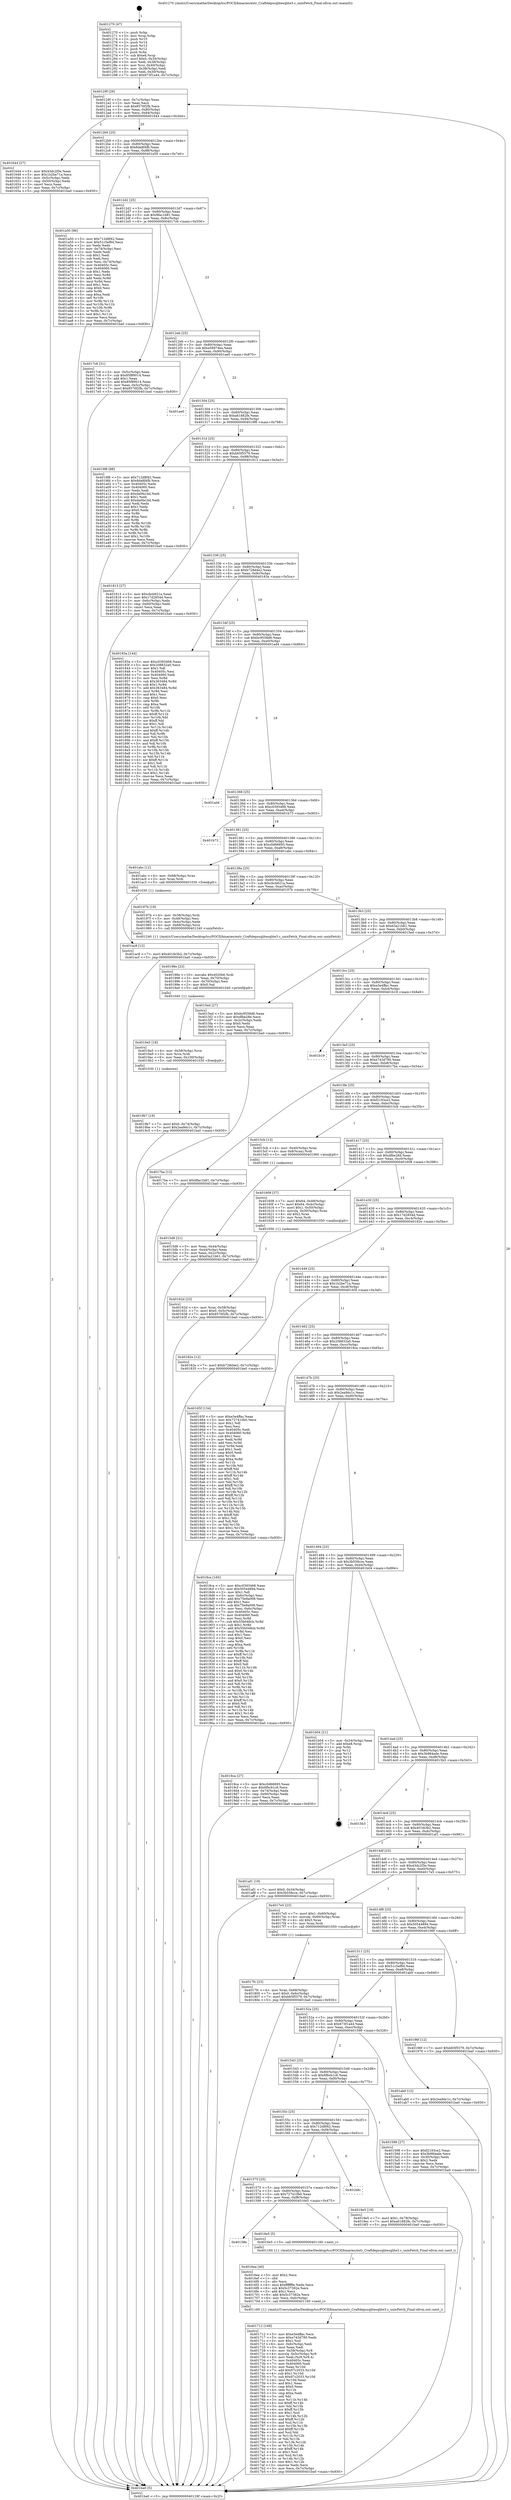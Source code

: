 digraph "0x401270" {
  label = "0x401270 (/mnt/c/Users/mathe/Desktop/tcc/POCII/binaries/extr_Craftdepssqlitesqlite3.c_unixFetch_Final-ollvm.out::main(0))"
  labelloc = "t"
  node[shape=record]

  Entry [label="",width=0.3,height=0.3,shape=circle,fillcolor=black,style=filled]
  "0x40129f" [label="{
     0x40129f [26]\l
     | [instrs]\l
     &nbsp;&nbsp;0x40129f \<+3\>: mov -0x7c(%rbp),%eax\l
     &nbsp;&nbsp;0x4012a2 \<+2\>: mov %eax,%ecx\l
     &nbsp;&nbsp;0x4012a4 \<+6\>: sub $0x8576f2fb,%ecx\l
     &nbsp;&nbsp;0x4012aa \<+3\>: mov %eax,-0x80(%rbp)\l
     &nbsp;&nbsp;0x4012ad \<+6\>: mov %ecx,-0x84(%rbp)\l
     &nbsp;&nbsp;0x4012b3 \<+6\>: je 0000000000401644 \<main+0x3d4\>\l
  }"]
  "0x401644" [label="{
     0x401644 [27]\l
     | [instrs]\l
     &nbsp;&nbsp;0x401644 \<+5\>: mov $0x43dc2f3e,%eax\l
     &nbsp;&nbsp;0x401649 \<+5\>: mov $0x1b2be71a,%ecx\l
     &nbsp;&nbsp;0x40164e \<+3\>: mov -0x5c(%rbp),%edx\l
     &nbsp;&nbsp;0x401651 \<+3\>: cmp -0x50(%rbp),%edx\l
     &nbsp;&nbsp;0x401654 \<+3\>: cmovl %ecx,%eax\l
     &nbsp;&nbsp;0x401657 \<+3\>: mov %eax,-0x7c(%rbp)\l
     &nbsp;&nbsp;0x40165a \<+5\>: jmp 0000000000401ba0 \<main+0x930\>\l
  }"]
  "0x4012b9" [label="{
     0x4012b9 [25]\l
     | [instrs]\l
     &nbsp;&nbsp;0x4012b9 \<+5\>: jmp 00000000004012be \<main+0x4e\>\l
     &nbsp;&nbsp;0x4012be \<+3\>: mov -0x80(%rbp),%eax\l
     &nbsp;&nbsp;0x4012c1 \<+5\>: sub $0x8da8f4fb,%eax\l
     &nbsp;&nbsp;0x4012c6 \<+6\>: mov %eax,-0x88(%rbp)\l
     &nbsp;&nbsp;0x4012cc \<+6\>: je 0000000000401a50 \<main+0x7e0\>\l
  }"]
  Exit [label="",width=0.3,height=0.3,shape=circle,fillcolor=black,style=filled,peripheries=2]
  "0x401a50" [label="{
     0x401a50 [96]\l
     | [instrs]\l
     &nbsp;&nbsp;0x401a50 \<+5\>: mov $0x712d8f42,%eax\l
     &nbsp;&nbsp;0x401a55 \<+5\>: mov $0x51c5ef84,%ecx\l
     &nbsp;&nbsp;0x401a5a \<+2\>: xor %edx,%edx\l
     &nbsp;&nbsp;0x401a5c \<+3\>: mov -0x74(%rbp),%esi\l
     &nbsp;&nbsp;0x401a5f \<+2\>: mov %edx,%edi\l
     &nbsp;&nbsp;0x401a61 \<+3\>: sub $0x1,%edi\l
     &nbsp;&nbsp;0x401a64 \<+2\>: sub %edi,%esi\l
     &nbsp;&nbsp;0x401a66 \<+3\>: mov %esi,-0x74(%rbp)\l
     &nbsp;&nbsp;0x401a69 \<+7\>: mov 0x40405c,%esi\l
     &nbsp;&nbsp;0x401a70 \<+7\>: mov 0x404060,%edi\l
     &nbsp;&nbsp;0x401a77 \<+3\>: sub $0x1,%edx\l
     &nbsp;&nbsp;0x401a7a \<+3\>: mov %esi,%r8d\l
     &nbsp;&nbsp;0x401a7d \<+3\>: add %edx,%r8d\l
     &nbsp;&nbsp;0x401a80 \<+4\>: imul %r8d,%esi\l
     &nbsp;&nbsp;0x401a84 \<+3\>: and $0x1,%esi\l
     &nbsp;&nbsp;0x401a87 \<+3\>: cmp $0x0,%esi\l
     &nbsp;&nbsp;0x401a8a \<+4\>: sete %r9b\l
     &nbsp;&nbsp;0x401a8e \<+3\>: cmp $0xa,%edi\l
     &nbsp;&nbsp;0x401a91 \<+4\>: setl %r10b\l
     &nbsp;&nbsp;0x401a95 \<+3\>: mov %r9b,%r11b\l
     &nbsp;&nbsp;0x401a98 \<+3\>: and %r10b,%r11b\l
     &nbsp;&nbsp;0x401a9b \<+3\>: xor %r10b,%r9b\l
     &nbsp;&nbsp;0x401a9e \<+3\>: or %r9b,%r11b\l
     &nbsp;&nbsp;0x401aa1 \<+4\>: test $0x1,%r11b\l
     &nbsp;&nbsp;0x401aa5 \<+3\>: cmovne %ecx,%eax\l
     &nbsp;&nbsp;0x401aa8 \<+3\>: mov %eax,-0x7c(%rbp)\l
     &nbsp;&nbsp;0x401aab \<+5\>: jmp 0000000000401ba0 \<main+0x930\>\l
  }"]
  "0x4012d2" [label="{
     0x4012d2 [25]\l
     | [instrs]\l
     &nbsp;&nbsp;0x4012d2 \<+5\>: jmp 00000000004012d7 \<main+0x67\>\l
     &nbsp;&nbsp;0x4012d7 \<+3\>: mov -0x80(%rbp),%eax\l
     &nbsp;&nbsp;0x4012da \<+5\>: sub $0x9fac1b81,%eax\l
     &nbsp;&nbsp;0x4012df \<+6\>: mov %eax,-0x8c(%rbp)\l
     &nbsp;&nbsp;0x4012e5 \<+6\>: je 00000000004017c6 \<main+0x556\>\l
  }"]
  "0x401ac8" [label="{
     0x401ac8 [12]\l
     | [instrs]\l
     &nbsp;&nbsp;0x401ac8 \<+7\>: movl $0x401fe3b2,-0x7c(%rbp)\l
     &nbsp;&nbsp;0x401acf \<+5\>: jmp 0000000000401ba0 \<main+0x930\>\l
  }"]
  "0x4017c6" [label="{
     0x4017c6 [31]\l
     | [instrs]\l
     &nbsp;&nbsp;0x4017c6 \<+3\>: mov -0x5c(%rbp),%eax\l
     &nbsp;&nbsp;0x4017c9 \<+5\>: sub $0x85f89014,%eax\l
     &nbsp;&nbsp;0x4017ce \<+3\>: add $0x1,%eax\l
     &nbsp;&nbsp;0x4017d1 \<+5\>: add $0x85f89014,%eax\l
     &nbsp;&nbsp;0x4017d6 \<+3\>: mov %eax,-0x5c(%rbp)\l
     &nbsp;&nbsp;0x4017d9 \<+7\>: movl $0x8576f2fb,-0x7c(%rbp)\l
     &nbsp;&nbsp;0x4017e0 \<+5\>: jmp 0000000000401ba0 \<main+0x930\>\l
  }"]
  "0x4012eb" [label="{
     0x4012eb [25]\l
     | [instrs]\l
     &nbsp;&nbsp;0x4012eb \<+5\>: jmp 00000000004012f0 \<main+0x80\>\l
     &nbsp;&nbsp;0x4012f0 \<+3\>: mov -0x80(%rbp),%eax\l
     &nbsp;&nbsp;0x4012f3 \<+5\>: sub $0xa58974ea,%eax\l
     &nbsp;&nbsp;0x4012f8 \<+6\>: mov %eax,-0x90(%rbp)\l
     &nbsp;&nbsp;0x4012fe \<+6\>: je 0000000000401ae0 \<main+0x870\>\l
  }"]
  "0x4019b7" [label="{
     0x4019b7 [19]\l
     | [instrs]\l
     &nbsp;&nbsp;0x4019b7 \<+7\>: movl $0x0,-0x74(%rbp)\l
     &nbsp;&nbsp;0x4019be \<+7\>: movl $0x2ea9dc1c,-0x7c(%rbp)\l
     &nbsp;&nbsp;0x4019c5 \<+5\>: jmp 0000000000401ba0 \<main+0x930\>\l
  }"]
  "0x401ae0" [label="{
     0x401ae0\l
  }", style=dashed]
  "0x401304" [label="{
     0x401304 [25]\l
     | [instrs]\l
     &nbsp;&nbsp;0x401304 \<+5\>: jmp 0000000000401309 \<main+0x99\>\l
     &nbsp;&nbsp;0x401309 \<+3\>: mov -0x80(%rbp),%eax\l
     &nbsp;&nbsp;0x40130c \<+5\>: sub $0xa61882fe,%eax\l
     &nbsp;&nbsp;0x401311 \<+6\>: mov %eax,-0x94(%rbp)\l
     &nbsp;&nbsp;0x401317 \<+6\>: je 00000000004019f8 \<main+0x788\>\l
  }"]
  "0x4019a5" [label="{
     0x4019a5 [18]\l
     | [instrs]\l
     &nbsp;&nbsp;0x4019a5 \<+4\>: mov -0x58(%rbp),%rcx\l
     &nbsp;&nbsp;0x4019a9 \<+3\>: mov %rcx,%rdi\l
     &nbsp;&nbsp;0x4019ac \<+6\>: mov %eax,-0x100(%rbp)\l
     &nbsp;&nbsp;0x4019b2 \<+5\>: call 0000000000401030 \<free@plt\>\l
     | [calls]\l
     &nbsp;&nbsp;0x401030 \{1\} (unknown)\l
  }"]
  "0x4019f8" [label="{
     0x4019f8 [88]\l
     | [instrs]\l
     &nbsp;&nbsp;0x4019f8 \<+5\>: mov $0x712d8f42,%eax\l
     &nbsp;&nbsp;0x4019fd \<+5\>: mov $0x8da8f4fb,%ecx\l
     &nbsp;&nbsp;0x401a02 \<+7\>: mov 0x40405c,%edx\l
     &nbsp;&nbsp;0x401a09 \<+7\>: mov 0x404060,%esi\l
     &nbsp;&nbsp;0x401a10 \<+2\>: mov %edx,%edi\l
     &nbsp;&nbsp;0x401a12 \<+6\>: sub $0xda0fa1bd,%edi\l
     &nbsp;&nbsp;0x401a18 \<+3\>: sub $0x1,%edi\l
     &nbsp;&nbsp;0x401a1b \<+6\>: add $0xda0fa1bd,%edi\l
     &nbsp;&nbsp;0x401a21 \<+3\>: imul %edi,%edx\l
     &nbsp;&nbsp;0x401a24 \<+3\>: and $0x1,%edx\l
     &nbsp;&nbsp;0x401a27 \<+3\>: cmp $0x0,%edx\l
     &nbsp;&nbsp;0x401a2a \<+4\>: sete %r8b\l
     &nbsp;&nbsp;0x401a2e \<+3\>: cmp $0xa,%esi\l
     &nbsp;&nbsp;0x401a31 \<+4\>: setl %r9b\l
     &nbsp;&nbsp;0x401a35 \<+3\>: mov %r8b,%r10b\l
     &nbsp;&nbsp;0x401a38 \<+3\>: and %r9b,%r10b\l
     &nbsp;&nbsp;0x401a3b \<+3\>: xor %r9b,%r8b\l
     &nbsp;&nbsp;0x401a3e \<+3\>: or %r8b,%r10b\l
     &nbsp;&nbsp;0x401a41 \<+4\>: test $0x1,%r10b\l
     &nbsp;&nbsp;0x401a45 \<+3\>: cmovne %ecx,%eax\l
     &nbsp;&nbsp;0x401a48 \<+3\>: mov %eax,-0x7c(%rbp)\l
     &nbsp;&nbsp;0x401a4b \<+5\>: jmp 0000000000401ba0 \<main+0x930\>\l
  }"]
  "0x40131d" [label="{
     0x40131d [25]\l
     | [instrs]\l
     &nbsp;&nbsp;0x40131d \<+5\>: jmp 0000000000401322 \<main+0xb2\>\l
     &nbsp;&nbsp;0x401322 \<+3\>: mov -0x80(%rbp),%eax\l
     &nbsp;&nbsp;0x401325 \<+5\>: sub $0xb65f5579,%eax\l
     &nbsp;&nbsp;0x40132a \<+6\>: mov %eax,-0x98(%rbp)\l
     &nbsp;&nbsp;0x401330 \<+6\>: je 0000000000401813 \<main+0x5a3\>\l
  }"]
  "0x40198e" [label="{
     0x40198e [23]\l
     | [instrs]\l
     &nbsp;&nbsp;0x40198e \<+10\>: movabs $0x4020b6,%rdi\l
     &nbsp;&nbsp;0x401998 \<+3\>: mov %eax,-0x70(%rbp)\l
     &nbsp;&nbsp;0x40199b \<+3\>: mov -0x70(%rbp),%esi\l
     &nbsp;&nbsp;0x40199e \<+2\>: mov $0x0,%al\l
     &nbsp;&nbsp;0x4019a0 \<+5\>: call 0000000000401040 \<printf@plt\>\l
     | [calls]\l
     &nbsp;&nbsp;0x401040 \{1\} (unknown)\l
  }"]
  "0x401813" [label="{
     0x401813 [27]\l
     | [instrs]\l
     &nbsp;&nbsp;0x401813 \<+5\>: mov $0xcbcb621a,%eax\l
     &nbsp;&nbsp;0x401818 \<+5\>: mov $0x17d2854d,%ecx\l
     &nbsp;&nbsp;0x40181d \<+3\>: mov -0x6c(%rbp),%edx\l
     &nbsp;&nbsp;0x401820 \<+3\>: cmp -0x60(%rbp),%edx\l
     &nbsp;&nbsp;0x401823 \<+3\>: cmovl %ecx,%eax\l
     &nbsp;&nbsp;0x401826 \<+3\>: mov %eax,-0x7c(%rbp)\l
     &nbsp;&nbsp;0x401829 \<+5\>: jmp 0000000000401ba0 \<main+0x930\>\l
  }"]
  "0x401336" [label="{
     0x401336 [25]\l
     | [instrs]\l
     &nbsp;&nbsp;0x401336 \<+5\>: jmp 000000000040133b \<main+0xcb\>\l
     &nbsp;&nbsp;0x40133b \<+3\>: mov -0x80(%rbp),%eax\l
     &nbsp;&nbsp;0x40133e \<+5\>: sub $0xb728d4e2,%eax\l
     &nbsp;&nbsp;0x401343 \<+6\>: mov %eax,-0x9c(%rbp)\l
     &nbsp;&nbsp;0x401349 \<+6\>: je 000000000040183a \<main+0x5ca\>\l
  }"]
  "0x4017fc" [label="{
     0x4017fc [23]\l
     | [instrs]\l
     &nbsp;&nbsp;0x4017fc \<+4\>: mov %rax,-0x68(%rbp)\l
     &nbsp;&nbsp;0x401800 \<+7\>: movl $0x0,-0x6c(%rbp)\l
     &nbsp;&nbsp;0x401807 \<+7\>: movl $0xb65f5579,-0x7c(%rbp)\l
     &nbsp;&nbsp;0x40180e \<+5\>: jmp 0000000000401ba0 \<main+0x930\>\l
  }"]
  "0x40183a" [label="{
     0x40183a [144]\l
     | [instrs]\l
     &nbsp;&nbsp;0x40183a \<+5\>: mov $0xc0393468,%eax\l
     &nbsp;&nbsp;0x40183f \<+5\>: mov $0x208832a0,%ecx\l
     &nbsp;&nbsp;0x401844 \<+2\>: mov $0x1,%dl\l
     &nbsp;&nbsp;0x401846 \<+7\>: mov 0x40405c,%esi\l
     &nbsp;&nbsp;0x40184d \<+7\>: mov 0x404060,%edi\l
     &nbsp;&nbsp;0x401854 \<+3\>: mov %esi,%r8d\l
     &nbsp;&nbsp;0x401857 \<+7\>: sub $0x363484,%r8d\l
     &nbsp;&nbsp;0x40185e \<+4\>: sub $0x1,%r8d\l
     &nbsp;&nbsp;0x401862 \<+7\>: add $0x363484,%r8d\l
     &nbsp;&nbsp;0x401869 \<+4\>: imul %r8d,%esi\l
     &nbsp;&nbsp;0x40186d \<+3\>: and $0x1,%esi\l
     &nbsp;&nbsp;0x401870 \<+3\>: cmp $0x0,%esi\l
     &nbsp;&nbsp;0x401873 \<+4\>: sete %r9b\l
     &nbsp;&nbsp;0x401877 \<+3\>: cmp $0xa,%edi\l
     &nbsp;&nbsp;0x40187a \<+4\>: setl %r10b\l
     &nbsp;&nbsp;0x40187e \<+3\>: mov %r9b,%r11b\l
     &nbsp;&nbsp;0x401881 \<+4\>: xor $0xff,%r11b\l
     &nbsp;&nbsp;0x401885 \<+3\>: mov %r10b,%bl\l
     &nbsp;&nbsp;0x401888 \<+3\>: xor $0xff,%bl\l
     &nbsp;&nbsp;0x40188b \<+3\>: xor $0x1,%dl\l
     &nbsp;&nbsp;0x40188e \<+3\>: mov %r11b,%r14b\l
     &nbsp;&nbsp;0x401891 \<+4\>: and $0xff,%r14b\l
     &nbsp;&nbsp;0x401895 \<+3\>: and %dl,%r9b\l
     &nbsp;&nbsp;0x401898 \<+3\>: mov %bl,%r15b\l
     &nbsp;&nbsp;0x40189b \<+4\>: and $0xff,%r15b\l
     &nbsp;&nbsp;0x40189f \<+3\>: and %dl,%r10b\l
     &nbsp;&nbsp;0x4018a2 \<+3\>: or %r9b,%r14b\l
     &nbsp;&nbsp;0x4018a5 \<+3\>: or %r10b,%r15b\l
     &nbsp;&nbsp;0x4018a8 \<+3\>: xor %r15b,%r14b\l
     &nbsp;&nbsp;0x4018ab \<+3\>: or %bl,%r11b\l
     &nbsp;&nbsp;0x4018ae \<+4\>: xor $0xff,%r11b\l
     &nbsp;&nbsp;0x4018b2 \<+3\>: or $0x1,%dl\l
     &nbsp;&nbsp;0x4018b5 \<+3\>: and %dl,%r11b\l
     &nbsp;&nbsp;0x4018b8 \<+3\>: or %r11b,%r14b\l
     &nbsp;&nbsp;0x4018bb \<+4\>: test $0x1,%r14b\l
     &nbsp;&nbsp;0x4018bf \<+3\>: cmovne %ecx,%eax\l
     &nbsp;&nbsp;0x4018c2 \<+3\>: mov %eax,-0x7c(%rbp)\l
     &nbsp;&nbsp;0x4018c5 \<+5\>: jmp 0000000000401ba0 \<main+0x930\>\l
  }"]
  "0x40134f" [label="{
     0x40134f [25]\l
     | [instrs]\l
     &nbsp;&nbsp;0x40134f \<+5\>: jmp 0000000000401354 \<main+0xe4\>\l
     &nbsp;&nbsp;0x401354 \<+3\>: mov -0x80(%rbp),%eax\l
     &nbsp;&nbsp;0x401357 \<+5\>: sub $0xbc9558d6,%eax\l
     &nbsp;&nbsp;0x40135c \<+6\>: mov %eax,-0xa0(%rbp)\l
     &nbsp;&nbsp;0x401362 \<+6\>: je 0000000000401ad4 \<main+0x864\>\l
  }"]
  "0x401712" [label="{
     0x401712 [168]\l
     | [instrs]\l
     &nbsp;&nbsp;0x401712 \<+5\>: mov $0xe3e4ffac,%ecx\l
     &nbsp;&nbsp;0x401717 \<+5\>: mov $0xe743d780,%edx\l
     &nbsp;&nbsp;0x40171c \<+3\>: mov $0x1,%sil\l
     &nbsp;&nbsp;0x40171f \<+6\>: mov -0xfc(%rbp),%edi\l
     &nbsp;&nbsp;0x401725 \<+3\>: imul %eax,%edi\l
     &nbsp;&nbsp;0x401728 \<+4\>: mov -0x58(%rbp),%r8\l
     &nbsp;&nbsp;0x40172c \<+4\>: movslq -0x5c(%rbp),%r9\l
     &nbsp;&nbsp;0x401730 \<+4\>: mov %edi,(%r8,%r9,4)\l
     &nbsp;&nbsp;0x401734 \<+7\>: mov 0x40405c,%eax\l
     &nbsp;&nbsp;0x40173b \<+7\>: mov 0x404060,%edi\l
     &nbsp;&nbsp;0x401742 \<+3\>: mov %eax,%r10d\l
     &nbsp;&nbsp;0x401745 \<+7\>: add $0x97c2033,%r10d\l
     &nbsp;&nbsp;0x40174c \<+4\>: sub $0x1,%r10d\l
     &nbsp;&nbsp;0x401750 \<+7\>: sub $0x97c2033,%r10d\l
     &nbsp;&nbsp;0x401757 \<+4\>: imul %r10d,%eax\l
     &nbsp;&nbsp;0x40175b \<+3\>: and $0x1,%eax\l
     &nbsp;&nbsp;0x40175e \<+3\>: cmp $0x0,%eax\l
     &nbsp;&nbsp;0x401761 \<+4\>: sete %r11b\l
     &nbsp;&nbsp;0x401765 \<+3\>: cmp $0xa,%edi\l
     &nbsp;&nbsp;0x401768 \<+3\>: setl %bl\l
     &nbsp;&nbsp;0x40176b \<+3\>: mov %r11b,%r14b\l
     &nbsp;&nbsp;0x40176e \<+4\>: xor $0xff,%r14b\l
     &nbsp;&nbsp;0x401772 \<+3\>: mov %bl,%r15b\l
     &nbsp;&nbsp;0x401775 \<+4\>: xor $0xff,%r15b\l
     &nbsp;&nbsp;0x401779 \<+4\>: xor $0x1,%sil\l
     &nbsp;&nbsp;0x40177d \<+3\>: mov %r14b,%r12b\l
     &nbsp;&nbsp;0x401780 \<+4\>: and $0xff,%r12b\l
     &nbsp;&nbsp;0x401784 \<+3\>: and %sil,%r11b\l
     &nbsp;&nbsp;0x401787 \<+3\>: mov %r15b,%r13b\l
     &nbsp;&nbsp;0x40178a \<+4\>: and $0xff,%r13b\l
     &nbsp;&nbsp;0x40178e \<+3\>: and %sil,%bl\l
     &nbsp;&nbsp;0x401791 \<+3\>: or %r11b,%r12b\l
     &nbsp;&nbsp;0x401794 \<+3\>: or %bl,%r13b\l
     &nbsp;&nbsp;0x401797 \<+3\>: xor %r13b,%r12b\l
     &nbsp;&nbsp;0x40179a \<+3\>: or %r15b,%r14b\l
     &nbsp;&nbsp;0x40179d \<+4\>: xor $0xff,%r14b\l
     &nbsp;&nbsp;0x4017a1 \<+4\>: or $0x1,%sil\l
     &nbsp;&nbsp;0x4017a5 \<+3\>: and %sil,%r14b\l
     &nbsp;&nbsp;0x4017a8 \<+3\>: or %r14b,%r12b\l
     &nbsp;&nbsp;0x4017ab \<+4\>: test $0x1,%r12b\l
     &nbsp;&nbsp;0x4017af \<+3\>: cmovne %edx,%ecx\l
     &nbsp;&nbsp;0x4017b2 \<+3\>: mov %ecx,-0x7c(%rbp)\l
     &nbsp;&nbsp;0x4017b5 \<+5\>: jmp 0000000000401ba0 \<main+0x930\>\l
  }"]
  "0x401ad4" [label="{
     0x401ad4\l
  }", style=dashed]
  "0x401368" [label="{
     0x401368 [25]\l
     | [instrs]\l
     &nbsp;&nbsp;0x401368 \<+5\>: jmp 000000000040136d \<main+0xfd\>\l
     &nbsp;&nbsp;0x40136d \<+3\>: mov -0x80(%rbp),%eax\l
     &nbsp;&nbsp;0x401370 \<+5\>: sub $0xc0393468,%eax\l
     &nbsp;&nbsp;0x401375 \<+6\>: mov %eax,-0xa4(%rbp)\l
     &nbsp;&nbsp;0x40137b \<+6\>: je 0000000000401b73 \<main+0x903\>\l
  }"]
  "0x4016ea" [label="{
     0x4016ea [40]\l
     | [instrs]\l
     &nbsp;&nbsp;0x4016ea \<+5\>: mov $0x2,%ecx\l
     &nbsp;&nbsp;0x4016ef \<+1\>: cltd\l
     &nbsp;&nbsp;0x4016f0 \<+2\>: idiv %ecx\l
     &nbsp;&nbsp;0x4016f2 \<+6\>: imul $0xfffffffe,%edx,%ecx\l
     &nbsp;&nbsp;0x4016f8 \<+6\>: sub $0x5c37382e,%ecx\l
     &nbsp;&nbsp;0x4016fe \<+3\>: add $0x1,%ecx\l
     &nbsp;&nbsp;0x401701 \<+6\>: add $0x5c37382e,%ecx\l
     &nbsp;&nbsp;0x401707 \<+6\>: mov %ecx,-0xfc(%rbp)\l
     &nbsp;&nbsp;0x40170d \<+5\>: call 0000000000401160 \<next_i\>\l
     | [calls]\l
     &nbsp;&nbsp;0x401160 \{1\} (/mnt/c/Users/mathe/Desktop/tcc/POCII/binaries/extr_Craftdepssqlitesqlite3.c_unixFetch_Final-ollvm.out::next_i)\l
  }"]
  "0x401b73" [label="{
     0x401b73\l
  }", style=dashed]
  "0x401381" [label="{
     0x401381 [25]\l
     | [instrs]\l
     &nbsp;&nbsp;0x401381 \<+5\>: jmp 0000000000401386 \<main+0x116\>\l
     &nbsp;&nbsp;0x401386 \<+3\>: mov -0x80(%rbp),%eax\l
     &nbsp;&nbsp;0x401389 \<+5\>: sub $0xc0d66693,%eax\l
     &nbsp;&nbsp;0x40138e \<+6\>: mov %eax,-0xa8(%rbp)\l
     &nbsp;&nbsp;0x401394 \<+6\>: je 0000000000401abc \<main+0x84c\>\l
  }"]
  "0x40158e" [label="{
     0x40158e\l
  }", style=dashed]
  "0x401abc" [label="{
     0x401abc [12]\l
     | [instrs]\l
     &nbsp;&nbsp;0x401abc \<+4\>: mov -0x68(%rbp),%rax\l
     &nbsp;&nbsp;0x401ac0 \<+3\>: mov %rax,%rdi\l
     &nbsp;&nbsp;0x401ac3 \<+5\>: call 0000000000401030 \<free@plt\>\l
     | [calls]\l
     &nbsp;&nbsp;0x401030 \{1\} (unknown)\l
  }"]
  "0x40139a" [label="{
     0x40139a [25]\l
     | [instrs]\l
     &nbsp;&nbsp;0x40139a \<+5\>: jmp 000000000040139f \<main+0x12f\>\l
     &nbsp;&nbsp;0x40139f \<+3\>: mov -0x80(%rbp),%eax\l
     &nbsp;&nbsp;0x4013a2 \<+5\>: sub $0xcbcb621a,%eax\l
     &nbsp;&nbsp;0x4013a7 \<+6\>: mov %eax,-0xac(%rbp)\l
     &nbsp;&nbsp;0x4013ad \<+6\>: je 000000000040197b \<main+0x70b\>\l
  }"]
  "0x4016e5" [label="{
     0x4016e5 [5]\l
     | [instrs]\l
     &nbsp;&nbsp;0x4016e5 \<+5\>: call 0000000000401160 \<next_i\>\l
     | [calls]\l
     &nbsp;&nbsp;0x401160 \{1\} (/mnt/c/Users/mathe/Desktop/tcc/POCII/binaries/extr_Craftdepssqlitesqlite3.c_unixFetch_Final-ollvm.out::next_i)\l
  }"]
  "0x40197b" [label="{
     0x40197b [19]\l
     | [instrs]\l
     &nbsp;&nbsp;0x40197b \<+4\>: mov -0x58(%rbp),%rdi\l
     &nbsp;&nbsp;0x40197f \<+3\>: mov -0x48(%rbp),%esi\l
     &nbsp;&nbsp;0x401982 \<+3\>: mov -0x4c(%rbp),%edx\l
     &nbsp;&nbsp;0x401985 \<+4\>: mov -0x68(%rbp),%rcx\l
     &nbsp;&nbsp;0x401989 \<+5\>: call 0000000000401240 \<unixFetch\>\l
     | [calls]\l
     &nbsp;&nbsp;0x401240 \{1\} (/mnt/c/Users/mathe/Desktop/tcc/POCII/binaries/extr_Craftdepssqlitesqlite3.c_unixFetch_Final-ollvm.out::unixFetch)\l
  }"]
  "0x4013b3" [label="{
     0x4013b3 [25]\l
     | [instrs]\l
     &nbsp;&nbsp;0x4013b3 \<+5\>: jmp 00000000004013b8 \<main+0x148\>\l
     &nbsp;&nbsp;0x4013b8 \<+3\>: mov -0x80(%rbp),%eax\l
     &nbsp;&nbsp;0x4013bb \<+5\>: sub $0xd3a21b61,%eax\l
     &nbsp;&nbsp;0x4013c0 \<+6\>: mov %eax,-0xb0(%rbp)\l
     &nbsp;&nbsp;0x4013c6 \<+6\>: je 00000000004015ed \<main+0x37d\>\l
  }"]
  "0x401575" [label="{
     0x401575 [25]\l
     | [instrs]\l
     &nbsp;&nbsp;0x401575 \<+5\>: jmp 000000000040157a \<main+0x30a\>\l
     &nbsp;&nbsp;0x40157a \<+3\>: mov -0x80(%rbp),%eax\l
     &nbsp;&nbsp;0x40157d \<+5\>: sub $0x727410b0,%eax\l
     &nbsp;&nbsp;0x401582 \<+6\>: mov %eax,-0xf8(%rbp)\l
     &nbsp;&nbsp;0x401588 \<+6\>: je 00000000004016e5 \<main+0x475\>\l
  }"]
  "0x4015ed" [label="{
     0x4015ed [27]\l
     | [instrs]\l
     &nbsp;&nbsp;0x4015ed \<+5\>: mov $0xbc9558d6,%eax\l
     &nbsp;&nbsp;0x4015f2 \<+5\>: mov $0xdfbe28d,%ecx\l
     &nbsp;&nbsp;0x4015f7 \<+3\>: mov -0x2c(%rbp),%edx\l
     &nbsp;&nbsp;0x4015fa \<+3\>: cmp $0x0,%edx\l
     &nbsp;&nbsp;0x4015fd \<+3\>: cmove %ecx,%eax\l
     &nbsp;&nbsp;0x401600 \<+3\>: mov %eax,-0x7c(%rbp)\l
     &nbsp;&nbsp;0x401603 \<+5\>: jmp 0000000000401ba0 \<main+0x930\>\l
  }"]
  "0x4013cc" [label="{
     0x4013cc [25]\l
     | [instrs]\l
     &nbsp;&nbsp;0x4013cc \<+5\>: jmp 00000000004013d1 \<main+0x161\>\l
     &nbsp;&nbsp;0x4013d1 \<+3\>: mov -0x80(%rbp),%eax\l
     &nbsp;&nbsp;0x4013d4 \<+5\>: sub $0xe3e4ffac,%eax\l
     &nbsp;&nbsp;0x4013d9 \<+6\>: mov %eax,-0xb4(%rbp)\l
     &nbsp;&nbsp;0x4013df \<+6\>: je 0000000000401b19 \<main+0x8a9\>\l
  }"]
  "0x401b8c" [label="{
     0x401b8c\l
  }", style=dashed]
  "0x401b19" [label="{
     0x401b19\l
  }", style=dashed]
  "0x4013e5" [label="{
     0x4013e5 [25]\l
     | [instrs]\l
     &nbsp;&nbsp;0x4013e5 \<+5\>: jmp 00000000004013ea \<main+0x17a\>\l
     &nbsp;&nbsp;0x4013ea \<+3\>: mov -0x80(%rbp),%eax\l
     &nbsp;&nbsp;0x4013ed \<+5\>: sub $0xe743d780,%eax\l
     &nbsp;&nbsp;0x4013f2 \<+6\>: mov %eax,-0xb8(%rbp)\l
     &nbsp;&nbsp;0x4013f8 \<+6\>: je 00000000004017ba \<main+0x54a\>\l
  }"]
  "0x40155c" [label="{
     0x40155c [25]\l
     | [instrs]\l
     &nbsp;&nbsp;0x40155c \<+5\>: jmp 0000000000401561 \<main+0x2f1\>\l
     &nbsp;&nbsp;0x401561 \<+3\>: mov -0x80(%rbp),%eax\l
     &nbsp;&nbsp;0x401564 \<+5\>: sub $0x712d8f42,%eax\l
     &nbsp;&nbsp;0x401569 \<+6\>: mov %eax,-0xf4(%rbp)\l
     &nbsp;&nbsp;0x40156f \<+6\>: je 0000000000401b8c \<main+0x91c\>\l
  }"]
  "0x4017ba" [label="{
     0x4017ba [12]\l
     | [instrs]\l
     &nbsp;&nbsp;0x4017ba \<+7\>: movl $0x9fac1b81,-0x7c(%rbp)\l
     &nbsp;&nbsp;0x4017c1 \<+5\>: jmp 0000000000401ba0 \<main+0x930\>\l
  }"]
  "0x4013fe" [label="{
     0x4013fe [25]\l
     | [instrs]\l
     &nbsp;&nbsp;0x4013fe \<+5\>: jmp 0000000000401403 \<main+0x193\>\l
     &nbsp;&nbsp;0x401403 \<+3\>: mov -0x80(%rbp),%eax\l
     &nbsp;&nbsp;0x401406 \<+5\>: sub $0xf2193ce2,%eax\l
     &nbsp;&nbsp;0x40140b \<+6\>: mov %eax,-0xbc(%rbp)\l
     &nbsp;&nbsp;0x401411 \<+6\>: je 00000000004015cb \<main+0x35b\>\l
  }"]
  "0x4019e5" [label="{
     0x4019e5 [19]\l
     | [instrs]\l
     &nbsp;&nbsp;0x4019e5 \<+7\>: movl $0x1,-0x78(%rbp)\l
     &nbsp;&nbsp;0x4019ec \<+7\>: movl $0xa61882fe,-0x7c(%rbp)\l
     &nbsp;&nbsp;0x4019f3 \<+5\>: jmp 0000000000401ba0 \<main+0x930\>\l
  }"]
  "0x4015cb" [label="{
     0x4015cb [13]\l
     | [instrs]\l
     &nbsp;&nbsp;0x4015cb \<+4\>: mov -0x40(%rbp),%rax\l
     &nbsp;&nbsp;0x4015cf \<+4\>: mov 0x8(%rax),%rdi\l
     &nbsp;&nbsp;0x4015d3 \<+5\>: call 0000000000401060 \<atoi@plt\>\l
     | [calls]\l
     &nbsp;&nbsp;0x401060 \{1\} (unknown)\l
  }"]
  "0x401417" [label="{
     0x401417 [25]\l
     | [instrs]\l
     &nbsp;&nbsp;0x401417 \<+5\>: jmp 000000000040141c \<main+0x1ac\>\l
     &nbsp;&nbsp;0x40141c \<+3\>: mov -0x80(%rbp),%eax\l
     &nbsp;&nbsp;0x40141f \<+5\>: sub $0xdfbe28d,%eax\l
     &nbsp;&nbsp;0x401424 \<+6\>: mov %eax,-0xc0(%rbp)\l
     &nbsp;&nbsp;0x40142a \<+6\>: je 0000000000401608 \<main+0x398\>\l
  }"]
  "0x40162d" [label="{
     0x40162d [23]\l
     | [instrs]\l
     &nbsp;&nbsp;0x40162d \<+4\>: mov %rax,-0x58(%rbp)\l
     &nbsp;&nbsp;0x401631 \<+7\>: movl $0x0,-0x5c(%rbp)\l
     &nbsp;&nbsp;0x401638 \<+7\>: movl $0x8576f2fb,-0x7c(%rbp)\l
     &nbsp;&nbsp;0x40163f \<+5\>: jmp 0000000000401ba0 \<main+0x930\>\l
  }"]
  "0x401608" [label="{
     0x401608 [37]\l
     | [instrs]\l
     &nbsp;&nbsp;0x401608 \<+7\>: movl $0x64,-0x48(%rbp)\l
     &nbsp;&nbsp;0x40160f \<+7\>: movl $0x64,-0x4c(%rbp)\l
     &nbsp;&nbsp;0x401616 \<+7\>: movl $0x1,-0x50(%rbp)\l
     &nbsp;&nbsp;0x40161d \<+4\>: movslq -0x50(%rbp),%rax\l
     &nbsp;&nbsp;0x401621 \<+4\>: shl $0x2,%rax\l
     &nbsp;&nbsp;0x401625 \<+3\>: mov %rax,%rdi\l
     &nbsp;&nbsp;0x401628 \<+5\>: call 0000000000401050 \<malloc@plt\>\l
     | [calls]\l
     &nbsp;&nbsp;0x401050 \{1\} (unknown)\l
  }"]
  "0x401430" [label="{
     0x401430 [25]\l
     | [instrs]\l
     &nbsp;&nbsp;0x401430 \<+5\>: jmp 0000000000401435 \<main+0x1c5\>\l
     &nbsp;&nbsp;0x401435 \<+3\>: mov -0x80(%rbp),%eax\l
     &nbsp;&nbsp;0x401438 \<+5\>: sub $0x17d2854d,%eax\l
     &nbsp;&nbsp;0x40143d \<+6\>: mov %eax,-0xc4(%rbp)\l
     &nbsp;&nbsp;0x401443 \<+6\>: je 000000000040182e \<main+0x5be\>\l
  }"]
  "0x4015d8" [label="{
     0x4015d8 [21]\l
     | [instrs]\l
     &nbsp;&nbsp;0x4015d8 \<+3\>: mov %eax,-0x44(%rbp)\l
     &nbsp;&nbsp;0x4015db \<+3\>: mov -0x44(%rbp),%eax\l
     &nbsp;&nbsp;0x4015de \<+3\>: mov %eax,-0x2c(%rbp)\l
     &nbsp;&nbsp;0x4015e1 \<+7\>: movl $0xd3a21b61,-0x7c(%rbp)\l
     &nbsp;&nbsp;0x4015e8 \<+5\>: jmp 0000000000401ba0 \<main+0x930\>\l
  }"]
  "0x40182e" [label="{
     0x40182e [12]\l
     | [instrs]\l
     &nbsp;&nbsp;0x40182e \<+7\>: movl $0xb728d4e2,-0x7c(%rbp)\l
     &nbsp;&nbsp;0x401835 \<+5\>: jmp 0000000000401ba0 \<main+0x930\>\l
  }"]
  "0x401449" [label="{
     0x401449 [25]\l
     | [instrs]\l
     &nbsp;&nbsp;0x401449 \<+5\>: jmp 000000000040144e \<main+0x1de\>\l
     &nbsp;&nbsp;0x40144e \<+3\>: mov -0x80(%rbp),%eax\l
     &nbsp;&nbsp;0x401451 \<+5\>: sub $0x1b2be71a,%eax\l
     &nbsp;&nbsp;0x401456 \<+6\>: mov %eax,-0xc8(%rbp)\l
     &nbsp;&nbsp;0x40145c \<+6\>: je 000000000040165f \<main+0x3ef\>\l
  }"]
  "0x401270" [label="{
     0x401270 [47]\l
     | [instrs]\l
     &nbsp;&nbsp;0x401270 \<+1\>: push %rbp\l
     &nbsp;&nbsp;0x401271 \<+3\>: mov %rsp,%rbp\l
     &nbsp;&nbsp;0x401274 \<+2\>: push %r15\l
     &nbsp;&nbsp;0x401276 \<+2\>: push %r14\l
     &nbsp;&nbsp;0x401278 \<+2\>: push %r13\l
     &nbsp;&nbsp;0x40127a \<+2\>: push %r12\l
     &nbsp;&nbsp;0x40127c \<+1\>: push %rbx\l
     &nbsp;&nbsp;0x40127d \<+7\>: sub $0xe8,%rsp\l
     &nbsp;&nbsp;0x401284 \<+7\>: movl $0x0,-0x34(%rbp)\l
     &nbsp;&nbsp;0x40128b \<+3\>: mov %edi,-0x38(%rbp)\l
     &nbsp;&nbsp;0x40128e \<+4\>: mov %rsi,-0x40(%rbp)\l
     &nbsp;&nbsp;0x401292 \<+3\>: mov -0x38(%rbp),%edi\l
     &nbsp;&nbsp;0x401295 \<+3\>: mov %edi,-0x30(%rbp)\l
     &nbsp;&nbsp;0x401298 \<+7\>: movl $0x673f1a44,-0x7c(%rbp)\l
  }"]
  "0x40165f" [label="{
     0x40165f [134]\l
     | [instrs]\l
     &nbsp;&nbsp;0x40165f \<+5\>: mov $0xe3e4ffac,%eax\l
     &nbsp;&nbsp;0x401664 \<+5\>: mov $0x727410b0,%ecx\l
     &nbsp;&nbsp;0x401669 \<+2\>: mov $0x1,%dl\l
     &nbsp;&nbsp;0x40166b \<+2\>: xor %esi,%esi\l
     &nbsp;&nbsp;0x40166d \<+7\>: mov 0x40405c,%edi\l
     &nbsp;&nbsp;0x401674 \<+8\>: mov 0x404060,%r8d\l
     &nbsp;&nbsp;0x40167c \<+3\>: sub $0x1,%esi\l
     &nbsp;&nbsp;0x40167f \<+3\>: mov %edi,%r9d\l
     &nbsp;&nbsp;0x401682 \<+3\>: add %esi,%r9d\l
     &nbsp;&nbsp;0x401685 \<+4\>: imul %r9d,%edi\l
     &nbsp;&nbsp;0x401689 \<+3\>: and $0x1,%edi\l
     &nbsp;&nbsp;0x40168c \<+3\>: cmp $0x0,%edi\l
     &nbsp;&nbsp;0x40168f \<+4\>: sete %r10b\l
     &nbsp;&nbsp;0x401693 \<+4\>: cmp $0xa,%r8d\l
     &nbsp;&nbsp;0x401697 \<+4\>: setl %r11b\l
     &nbsp;&nbsp;0x40169b \<+3\>: mov %r10b,%bl\l
     &nbsp;&nbsp;0x40169e \<+3\>: xor $0xff,%bl\l
     &nbsp;&nbsp;0x4016a1 \<+3\>: mov %r11b,%r14b\l
     &nbsp;&nbsp;0x4016a4 \<+4\>: xor $0xff,%r14b\l
     &nbsp;&nbsp;0x4016a8 \<+3\>: xor $0x1,%dl\l
     &nbsp;&nbsp;0x4016ab \<+3\>: mov %bl,%r15b\l
     &nbsp;&nbsp;0x4016ae \<+4\>: and $0xff,%r15b\l
     &nbsp;&nbsp;0x4016b2 \<+3\>: and %dl,%r10b\l
     &nbsp;&nbsp;0x4016b5 \<+3\>: mov %r14b,%r12b\l
     &nbsp;&nbsp;0x4016b8 \<+4\>: and $0xff,%r12b\l
     &nbsp;&nbsp;0x4016bc \<+3\>: and %dl,%r11b\l
     &nbsp;&nbsp;0x4016bf \<+3\>: or %r10b,%r15b\l
     &nbsp;&nbsp;0x4016c2 \<+3\>: or %r11b,%r12b\l
     &nbsp;&nbsp;0x4016c5 \<+3\>: xor %r12b,%r15b\l
     &nbsp;&nbsp;0x4016c8 \<+3\>: or %r14b,%bl\l
     &nbsp;&nbsp;0x4016cb \<+3\>: xor $0xff,%bl\l
     &nbsp;&nbsp;0x4016ce \<+3\>: or $0x1,%dl\l
     &nbsp;&nbsp;0x4016d1 \<+2\>: and %dl,%bl\l
     &nbsp;&nbsp;0x4016d3 \<+3\>: or %bl,%r15b\l
     &nbsp;&nbsp;0x4016d6 \<+4\>: test $0x1,%r15b\l
     &nbsp;&nbsp;0x4016da \<+3\>: cmovne %ecx,%eax\l
     &nbsp;&nbsp;0x4016dd \<+3\>: mov %eax,-0x7c(%rbp)\l
     &nbsp;&nbsp;0x4016e0 \<+5\>: jmp 0000000000401ba0 \<main+0x930\>\l
  }"]
  "0x401462" [label="{
     0x401462 [25]\l
     | [instrs]\l
     &nbsp;&nbsp;0x401462 \<+5\>: jmp 0000000000401467 \<main+0x1f7\>\l
     &nbsp;&nbsp;0x401467 \<+3\>: mov -0x80(%rbp),%eax\l
     &nbsp;&nbsp;0x40146a \<+5\>: sub $0x208832a0,%eax\l
     &nbsp;&nbsp;0x40146f \<+6\>: mov %eax,-0xcc(%rbp)\l
     &nbsp;&nbsp;0x401475 \<+6\>: je 00000000004018ca \<main+0x65a\>\l
  }"]
  "0x401ba0" [label="{
     0x401ba0 [5]\l
     | [instrs]\l
     &nbsp;&nbsp;0x401ba0 \<+5\>: jmp 000000000040129f \<main+0x2f\>\l
  }"]
  "0x4018ca" [label="{
     0x4018ca [165]\l
     | [instrs]\l
     &nbsp;&nbsp;0x4018ca \<+5\>: mov $0xc0393468,%eax\l
     &nbsp;&nbsp;0x4018cf \<+5\>: mov $0x50544894,%ecx\l
     &nbsp;&nbsp;0x4018d4 \<+2\>: mov $0x1,%dl\l
     &nbsp;&nbsp;0x4018d6 \<+3\>: mov -0x6c(%rbp),%esi\l
     &nbsp;&nbsp;0x4018d9 \<+6\>: add $0x75e9a008,%esi\l
     &nbsp;&nbsp;0x4018df \<+3\>: add $0x1,%esi\l
     &nbsp;&nbsp;0x4018e2 \<+6\>: sub $0x75e9a008,%esi\l
     &nbsp;&nbsp;0x4018e8 \<+3\>: mov %esi,-0x6c(%rbp)\l
     &nbsp;&nbsp;0x4018eb \<+7\>: mov 0x40405c,%esi\l
     &nbsp;&nbsp;0x4018f2 \<+7\>: mov 0x404060,%edi\l
     &nbsp;&nbsp;0x4018f9 \<+3\>: mov %esi,%r8d\l
     &nbsp;&nbsp;0x4018fc \<+7\>: sub $0x55b048cb,%r8d\l
     &nbsp;&nbsp;0x401903 \<+4\>: sub $0x1,%r8d\l
     &nbsp;&nbsp;0x401907 \<+7\>: add $0x55b048cb,%r8d\l
     &nbsp;&nbsp;0x40190e \<+4\>: imul %r8d,%esi\l
     &nbsp;&nbsp;0x401912 \<+3\>: and $0x1,%esi\l
     &nbsp;&nbsp;0x401915 \<+3\>: cmp $0x0,%esi\l
     &nbsp;&nbsp;0x401918 \<+4\>: sete %r9b\l
     &nbsp;&nbsp;0x40191c \<+3\>: cmp $0xa,%edi\l
     &nbsp;&nbsp;0x40191f \<+4\>: setl %r10b\l
     &nbsp;&nbsp;0x401923 \<+3\>: mov %r9b,%r11b\l
     &nbsp;&nbsp;0x401926 \<+4\>: xor $0xff,%r11b\l
     &nbsp;&nbsp;0x40192a \<+3\>: mov %r10b,%bl\l
     &nbsp;&nbsp;0x40192d \<+3\>: xor $0xff,%bl\l
     &nbsp;&nbsp;0x401930 \<+3\>: xor $0x0,%dl\l
     &nbsp;&nbsp;0x401933 \<+3\>: mov %r11b,%r14b\l
     &nbsp;&nbsp;0x401936 \<+4\>: and $0x0,%r14b\l
     &nbsp;&nbsp;0x40193a \<+3\>: and %dl,%r9b\l
     &nbsp;&nbsp;0x40193d \<+3\>: mov %bl,%r15b\l
     &nbsp;&nbsp;0x401940 \<+4\>: and $0x0,%r15b\l
     &nbsp;&nbsp;0x401944 \<+3\>: and %dl,%r10b\l
     &nbsp;&nbsp;0x401947 \<+3\>: or %r9b,%r14b\l
     &nbsp;&nbsp;0x40194a \<+3\>: or %r10b,%r15b\l
     &nbsp;&nbsp;0x40194d \<+3\>: xor %r15b,%r14b\l
     &nbsp;&nbsp;0x401950 \<+3\>: or %bl,%r11b\l
     &nbsp;&nbsp;0x401953 \<+4\>: xor $0xff,%r11b\l
     &nbsp;&nbsp;0x401957 \<+3\>: or $0x0,%dl\l
     &nbsp;&nbsp;0x40195a \<+3\>: and %dl,%r11b\l
     &nbsp;&nbsp;0x40195d \<+3\>: or %r11b,%r14b\l
     &nbsp;&nbsp;0x401960 \<+4\>: test $0x1,%r14b\l
     &nbsp;&nbsp;0x401964 \<+3\>: cmovne %ecx,%eax\l
     &nbsp;&nbsp;0x401967 \<+3\>: mov %eax,-0x7c(%rbp)\l
     &nbsp;&nbsp;0x40196a \<+5\>: jmp 0000000000401ba0 \<main+0x930\>\l
  }"]
  "0x40147b" [label="{
     0x40147b [25]\l
     | [instrs]\l
     &nbsp;&nbsp;0x40147b \<+5\>: jmp 0000000000401480 \<main+0x210\>\l
     &nbsp;&nbsp;0x401480 \<+3\>: mov -0x80(%rbp),%eax\l
     &nbsp;&nbsp;0x401483 \<+5\>: sub $0x2ea9dc1c,%eax\l
     &nbsp;&nbsp;0x401488 \<+6\>: mov %eax,-0xd0(%rbp)\l
     &nbsp;&nbsp;0x40148e \<+6\>: je 00000000004019ca \<main+0x75a\>\l
  }"]
  "0x401543" [label="{
     0x401543 [25]\l
     | [instrs]\l
     &nbsp;&nbsp;0x401543 \<+5\>: jmp 0000000000401548 \<main+0x2d8\>\l
     &nbsp;&nbsp;0x401548 \<+3\>: mov -0x80(%rbp),%eax\l
     &nbsp;&nbsp;0x40154b \<+5\>: sub $0x6fbcb1c6,%eax\l
     &nbsp;&nbsp;0x401550 \<+6\>: mov %eax,-0xf0(%rbp)\l
     &nbsp;&nbsp;0x401556 \<+6\>: je 00000000004019e5 \<main+0x775\>\l
  }"]
  "0x4019ca" [label="{
     0x4019ca [27]\l
     | [instrs]\l
     &nbsp;&nbsp;0x4019ca \<+5\>: mov $0xc0d66693,%eax\l
     &nbsp;&nbsp;0x4019cf \<+5\>: mov $0x6fbcb1c6,%ecx\l
     &nbsp;&nbsp;0x4019d4 \<+3\>: mov -0x74(%rbp),%edx\l
     &nbsp;&nbsp;0x4019d7 \<+3\>: cmp -0x60(%rbp),%edx\l
     &nbsp;&nbsp;0x4019da \<+3\>: cmovl %ecx,%eax\l
     &nbsp;&nbsp;0x4019dd \<+3\>: mov %eax,-0x7c(%rbp)\l
     &nbsp;&nbsp;0x4019e0 \<+5\>: jmp 0000000000401ba0 \<main+0x930\>\l
  }"]
  "0x401494" [label="{
     0x401494 [25]\l
     | [instrs]\l
     &nbsp;&nbsp;0x401494 \<+5\>: jmp 0000000000401499 \<main+0x229\>\l
     &nbsp;&nbsp;0x401499 \<+3\>: mov -0x80(%rbp),%eax\l
     &nbsp;&nbsp;0x40149c \<+5\>: sub $0x3b558cce,%eax\l
     &nbsp;&nbsp;0x4014a1 \<+6\>: mov %eax,-0xd4(%rbp)\l
     &nbsp;&nbsp;0x4014a7 \<+6\>: je 0000000000401b04 \<main+0x894\>\l
  }"]
  "0x401598" [label="{
     0x401598 [27]\l
     | [instrs]\l
     &nbsp;&nbsp;0x401598 \<+5\>: mov $0xf2193ce2,%eax\l
     &nbsp;&nbsp;0x40159d \<+5\>: mov $0x3b984ade,%ecx\l
     &nbsp;&nbsp;0x4015a2 \<+3\>: mov -0x30(%rbp),%edx\l
     &nbsp;&nbsp;0x4015a5 \<+3\>: cmp $0x2,%edx\l
     &nbsp;&nbsp;0x4015a8 \<+3\>: cmovne %ecx,%eax\l
     &nbsp;&nbsp;0x4015ab \<+3\>: mov %eax,-0x7c(%rbp)\l
     &nbsp;&nbsp;0x4015ae \<+5\>: jmp 0000000000401ba0 \<main+0x930\>\l
  }"]
  "0x401b04" [label="{
     0x401b04 [21]\l
     | [instrs]\l
     &nbsp;&nbsp;0x401b04 \<+3\>: mov -0x34(%rbp),%eax\l
     &nbsp;&nbsp;0x401b07 \<+7\>: add $0xe8,%rsp\l
     &nbsp;&nbsp;0x401b0e \<+1\>: pop %rbx\l
     &nbsp;&nbsp;0x401b0f \<+2\>: pop %r12\l
     &nbsp;&nbsp;0x401b11 \<+2\>: pop %r13\l
     &nbsp;&nbsp;0x401b13 \<+2\>: pop %r14\l
     &nbsp;&nbsp;0x401b15 \<+2\>: pop %r15\l
     &nbsp;&nbsp;0x401b17 \<+1\>: pop %rbp\l
     &nbsp;&nbsp;0x401b18 \<+1\>: ret\l
  }"]
  "0x4014ad" [label="{
     0x4014ad [25]\l
     | [instrs]\l
     &nbsp;&nbsp;0x4014ad \<+5\>: jmp 00000000004014b2 \<main+0x242\>\l
     &nbsp;&nbsp;0x4014b2 \<+3\>: mov -0x80(%rbp),%eax\l
     &nbsp;&nbsp;0x4014b5 \<+5\>: sub $0x3b984ade,%eax\l
     &nbsp;&nbsp;0x4014ba \<+6\>: mov %eax,-0xd8(%rbp)\l
     &nbsp;&nbsp;0x4014c0 \<+6\>: je 00000000004015b3 \<main+0x343\>\l
  }"]
  "0x40152a" [label="{
     0x40152a [25]\l
     | [instrs]\l
     &nbsp;&nbsp;0x40152a \<+5\>: jmp 000000000040152f \<main+0x2bf\>\l
     &nbsp;&nbsp;0x40152f \<+3\>: mov -0x80(%rbp),%eax\l
     &nbsp;&nbsp;0x401532 \<+5\>: sub $0x673f1a44,%eax\l
     &nbsp;&nbsp;0x401537 \<+6\>: mov %eax,-0xec(%rbp)\l
     &nbsp;&nbsp;0x40153d \<+6\>: je 0000000000401598 \<main+0x328\>\l
  }"]
  "0x4015b3" [label="{
     0x4015b3\l
  }", style=dashed]
  "0x4014c6" [label="{
     0x4014c6 [25]\l
     | [instrs]\l
     &nbsp;&nbsp;0x4014c6 \<+5\>: jmp 00000000004014cb \<main+0x25b\>\l
     &nbsp;&nbsp;0x4014cb \<+3\>: mov -0x80(%rbp),%eax\l
     &nbsp;&nbsp;0x4014ce \<+5\>: sub $0x401fe3b2,%eax\l
     &nbsp;&nbsp;0x4014d3 \<+6\>: mov %eax,-0xdc(%rbp)\l
     &nbsp;&nbsp;0x4014d9 \<+6\>: je 0000000000401af1 \<main+0x881\>\l
  }"]
  "0x401ab0" [label="{
     0x401ab0 [12]\l
     | [instrs]\l
     &nbsp;&nbsp;0x401ab0 \<+7\>: movl $0x2ea9dc1c,-0x7c(%rbp)\l
     &nbsp;&nbsp;0x401ab7 \<+5\>: jmp 0000000000401ba0 \<main+0x930\>\l
  }"]
  "0x401af1" [label="{
     0x401af1 [19]\l
     | [instrs]\l
     &nbsp;&nbsp;0x401af1 \<+7\>: movl $0x0,-0x34(%rbp)\l
     &nbsp;&nbsp;0x401af8 \<+7\>: movl $0x3b558cce,-0x7c(%rbp)\l
     &nbsp;&nbsp;0x401aff \<+5\>: jmp 0000000000401ba0 \<main+0x930\>\l
  }"]
  "0x4014df" [label="{
     0x4014df [25]\l
     | [instrs]\l
     &nbsp;&nbsp;0x4014df \<+5\>: jmp 00000000004014e4 \<main+0x274\>\l
     &nbsp;&nbsp;0x4014e4 \<+3\>: mov -0x80(%rbp),%eax\l
     &nbsp;&nbsp;0x4014e7 \<+5\>: sub $0x43dc2f3e,%eax\l
     &nbsp;&nbsp;0x4014ec \<+6\>: mov %eax,-0xe0(%rbp)\l
     &nbsp;&nbsp;0x4014f2 \<+6\>: je 00000000004017e5 \<main+0x575\>\l
  }"]
  "0x401511" [label="{
     0x401511 [25]\l
     | [instrs]\l
     &nbsp;&nbsp;0x401511 \<+5\>: jmp 0000000000401516 \<main+0x2a6\>\l
     &nbsp;&nbsp;0x401516 \<+3\>: mov -0x80(%rbp),%eax\l
     &nbsp;&nbsp;0x401519 \<+5\>: sub $0x51c5ef84,%eax\l
     &nbsp;&nbsp;0x40151e \<+6\>: mov %eax,-0xe8(%rbp)\l
     &nbsp;&nbsp;0x401524 \<+6\>: je 0000000000401ab0 \<main+0x840\>\l
  }"]
  "0x4017e5" [label="{
     0x4017e5 [23]\l
     | [instrs]\l
     &nbsp;&nbsp;0x4017e5 \<+7\>: movl $0x1,-0x60(%rbp)\l
     &nbsp;&nbsp;0x4017ec \<+4\>: movslq -0x60(%rbp),%rax\l
     &nbsp;&nbsp;0x4017f0 \<+4\>: shl $0x3,%rax\l
     &nbsp;&nbsp;0x4017f4 \<+3\>: mov %rax,%rdi\l
     &nbsp;&nbsp;0x4017f7 \<+5\>: call 0000000000401050 \<malloc@plt\>\l
     | [calls]\l
     &nbsp;&nbsp;0x401050 \{1\} (unknown)\l
  }"]
  "0x4014f8" [label="{
     0x4014f8 [25]\l
     | [instrs]\l
     &nbsp;&nbsp;0x4014f8 \<+5\>: jmp 00000000004014fd \<main+0x28d\>\l
     &nbsp;&nbsp;0x4014fd \<+3\>: mov -0x80(%rbp),%eax\l
     &nbsp;&nbsp;0x401500 \<+5\>: sub $0x50544894,%eax\l
     &nbsp;&nbsp;0x401505 \<+6\>: mov %eax,-0xe4(%rbp)\l
     &nbsp;&nbsp;0x40150b \<+6\>: je 000000000040196f \<main+0x6ff\>\l
  }"]
  "0x40196f" [label="{
     0x40196f [12]\l
     | [instrs]\l
     &nbsp;&nbsp;0x40196f \<+7\>: movl $0xb65f5579,-0x7c(%rbp)\l
     &nbsp;&nbsp;0x401976 \<+5\>: jmp 0000000000401ba0 \<main+0x930\>\l
  }"]
  Entry -> "0x401270" [label=" 1"]
  "0x40129f" -> "0x401644" [label=" 2"]
  "0x40129f" -> "0x4012b9" [label=" 25"]
  "0x401b04" -> Exit [label=" 1"]
  "0x4012b9" -> "0x401a50" [label=" 1"]
  "0x4012b9" -> "0x4012d2" [label=" 24"]
  "0x401af1" -> "0x401ba0" [label=" 1"]
  "0x4012d2" -> "0x4017c6" [label=" 1"]
  "0x4012d2" -> "0x4012eb" [label=" 23"]
  "0x401ac8" -> "0x401ba0" [label=" 1"]
  "0x4012eb" -> "0x401ae0" [label=" 0"]
  "0x4012eb" -> "0x401304" [label=" 23"]
  "0x401abc" -> "0x401ac8" [label=" 1"]
  "0x401304" -> "0x4019f8" [label=" 1"]
  "0x401304" -> "0x40131d" [label=" 22"]
  "0x401ab0" -> "0x401ba0" [label=" 1"]
  "0x40131d" -> "0x401813" [label=" 2"]
  "0x40131d" -> "0x401336" [label=" 20"]
  "0x401a50" -> "0x401ba0" [label=" 1"]
  "0x401336" -> "0x40183a" [label=" 1"]
  "0x401336" -> "0x40134f" [label=" 19"]
  "0x4019f8" -> "0x401ba0" [label=" 1"]
  "0x40134f" -> "0x401ad4" [label=" 0"]
  "0x40134f" -> "0x401368" [label=" 19"]
  "0x4019e5" -> "0x401ba0" [label=" 1"]
  "0x401368" -> "0x401b73" [label=" 0"]
  "0x401368" -> "0x401381" [label=" 19"]
  "0x4019ca" -> "0x401ba0" [label=" 2"]
  "0x401381" -> "0x401abc" [label=" 1"]
  "0x401381" -> "0x40139a" [label=" 18"]
  "0x4019b7" -> "0x401ba0" [label=" 1"]
  "0x40139a" -> "0x40197b" [label=" 1"]
  "0x40139a" -> "0x4013b3" [label=" 17"]
  "0x4019a5" -> "0x4019b7" [label=" 1"]
  "0x4013b3" -> "0x4015ed" [label=" 1"]
  "0x4013b3" -> "0x4013cc" [label=" 16"]
  "0x40197b" -> "0x40198e" [label=" 1"]
  "0x4013cc" -> "0x401b19" [label=" 0"]
  "0x4013cc" -> "0x4013e5" [label=" 16"]
  "0x40196f" -> "0x401ba0" [label=" 1"]
  "0x4013e5" -> "0x4017ba" [label=" 1"]
  "0x4013e5" -> "0x4013fe" [label=" 15"]
  "0x40183a" -> "0x401ba0" [label=" 1"]
  "0x4013fe" -> "0x4015cb" [label=" 1"]
  "0x4013fe" -> "0x401417" [label=" 14"]
  "0x40182e" -> "0x401ba0" [label=" 1"]
  "0x401417" -> "0x401608" [label=" 1"]
  "0x401417" -> "0x401430" [label=" 13"]
  "0x4017fc" -> "0x401ba0" [label=" 1"]
  "0x401430" -> "0x40182e" [label=" 1"]
  "0x401430" -> "0x401449" [label=" 12"]
  "0x4017e5" -> "0x4017fc" [label=" 1"]
  "0x401449" -> "0x40165f" [label=" 1"]
  "0x401449" -> "0x401462" [label=" 11"]
  "0x4017c6" -> "0x401ba0" [label=" 1"]
  "0x401462" -> "0x4018ca" [label=" 1"]
  "0x401462" -> "0x40147b" [label=" 10"]
  "0x4017ba" -> "0x401ba0" [label=" 1"]
  "0x40147b" -> "0x4019ca" [label=" 2"]
  "0x40147b" -> "0x401494" [label=" 8"]
  "0x401712" -> "0x401ba0" [label=" 1"]
  "0x401494" -> "0x401b04" [label=" 1"]
  "0x401494" -> "0x4014ad" [label=" 7"]
  "0x4016ea" -> "0x401712" [label=" 1"]
  "0x4014ad" -> "0x4015b3" [label=" 0"]
  "0x4014ad" -> "0x4014c6" [label=" 7"]
  "0x401575" -> "0x40158e" [label=" 0"]
  "0x4014c6" -> "0x401af1" [label=" 1"]
  "0x4014c6" -> "0x4014df" [label=" 6"]
  "0x401575" -> "0x4016e5" [label=" 1"]
  "0x4014df" -> "0x4017e5" [label=" 1"]
  "0x4014df" -> "0x4014f8" [label=" 5"]
  "0x40155c" -> "0x401575" [label=" 1"]
  "0x4014f8" -> "0x40196f" [label=" 1"]
  "0x4014f8" -> "0x401511" [label=" 4"]
  "0x40198e" -> "0x4019a5" [label=" 1"]
  "0x401511" -> "0x401ab0" [label=" 1"]
  "0x401511" -> "0x40152a" [label=" 3"]
  "0x4016e5" -> "0x4016ea" [label=" 1"]
  "0x40152a" -> "0x401598" [label=" 1"]
  "0x40152a" -> "0x401543" [label=" 2"]
  "0x401598" -> "0x401ba0" [label=" 1"]
  "0x401270" -> "0x40129f" [label=" 1"]
  "0x401ba0" -> "0x40129f" [label=" 26"]
  "0x4015cb" -> "0x4015d8" [label=" 1"]
  "0x4015d8" -> "0x401ba0" [label=" 1"]
  "0x4015ed" -> "0x401ba0" [label=" 1"]
  "0x401608" -> "0x40162d" [label=" 1"]
  "0x40162d" -> "0x401ba0" [label=" 1"]
  "0x401644" -> "0x401ba0" [label=" 2"]
  "0x40165f" -> "0x401ba0" [label=" 1"]
  "0x401813" -> "0x401ba0" [label=" 2"]
  "0x401543" -> "0x4019e5" [label=" 1"]
  "0x401543" -> "0x40155c" [label=" 1"]
  "0x4018ca" -> "0x401ba0" [label=" 1"]
  "0x40155c" -> "0x401b8c" [label=" 0"]
}
